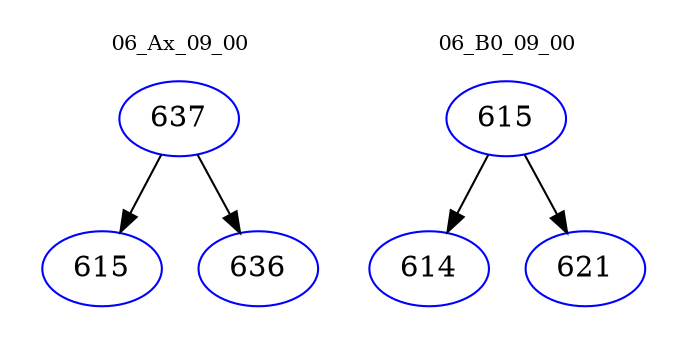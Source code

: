 digraph{
subgraph cluster_0 {
color = white
label = "06_Ax_09_00";
fontsize=10;
T0_637 [label="637", color="blue"]
T0_637 -> T0_615 [color="black"]
T0_615 [label="615", color="blue"]
T0_637 -> T0_636 [color="black"]
T0_636 [label="636", color="blue"]
}
subgraph cluster_1 {
color = white
label = "06_B0_09_00";
fontsize=10;
T1_615 [label="615", color="blue"]
T1_615 -> T1_614 [color="black"]
T1_614 [label="614", color="blue"]
T1_615 -> T1_621 [color="black"]
T1_621 [label="621", color="blue"]
}
}
